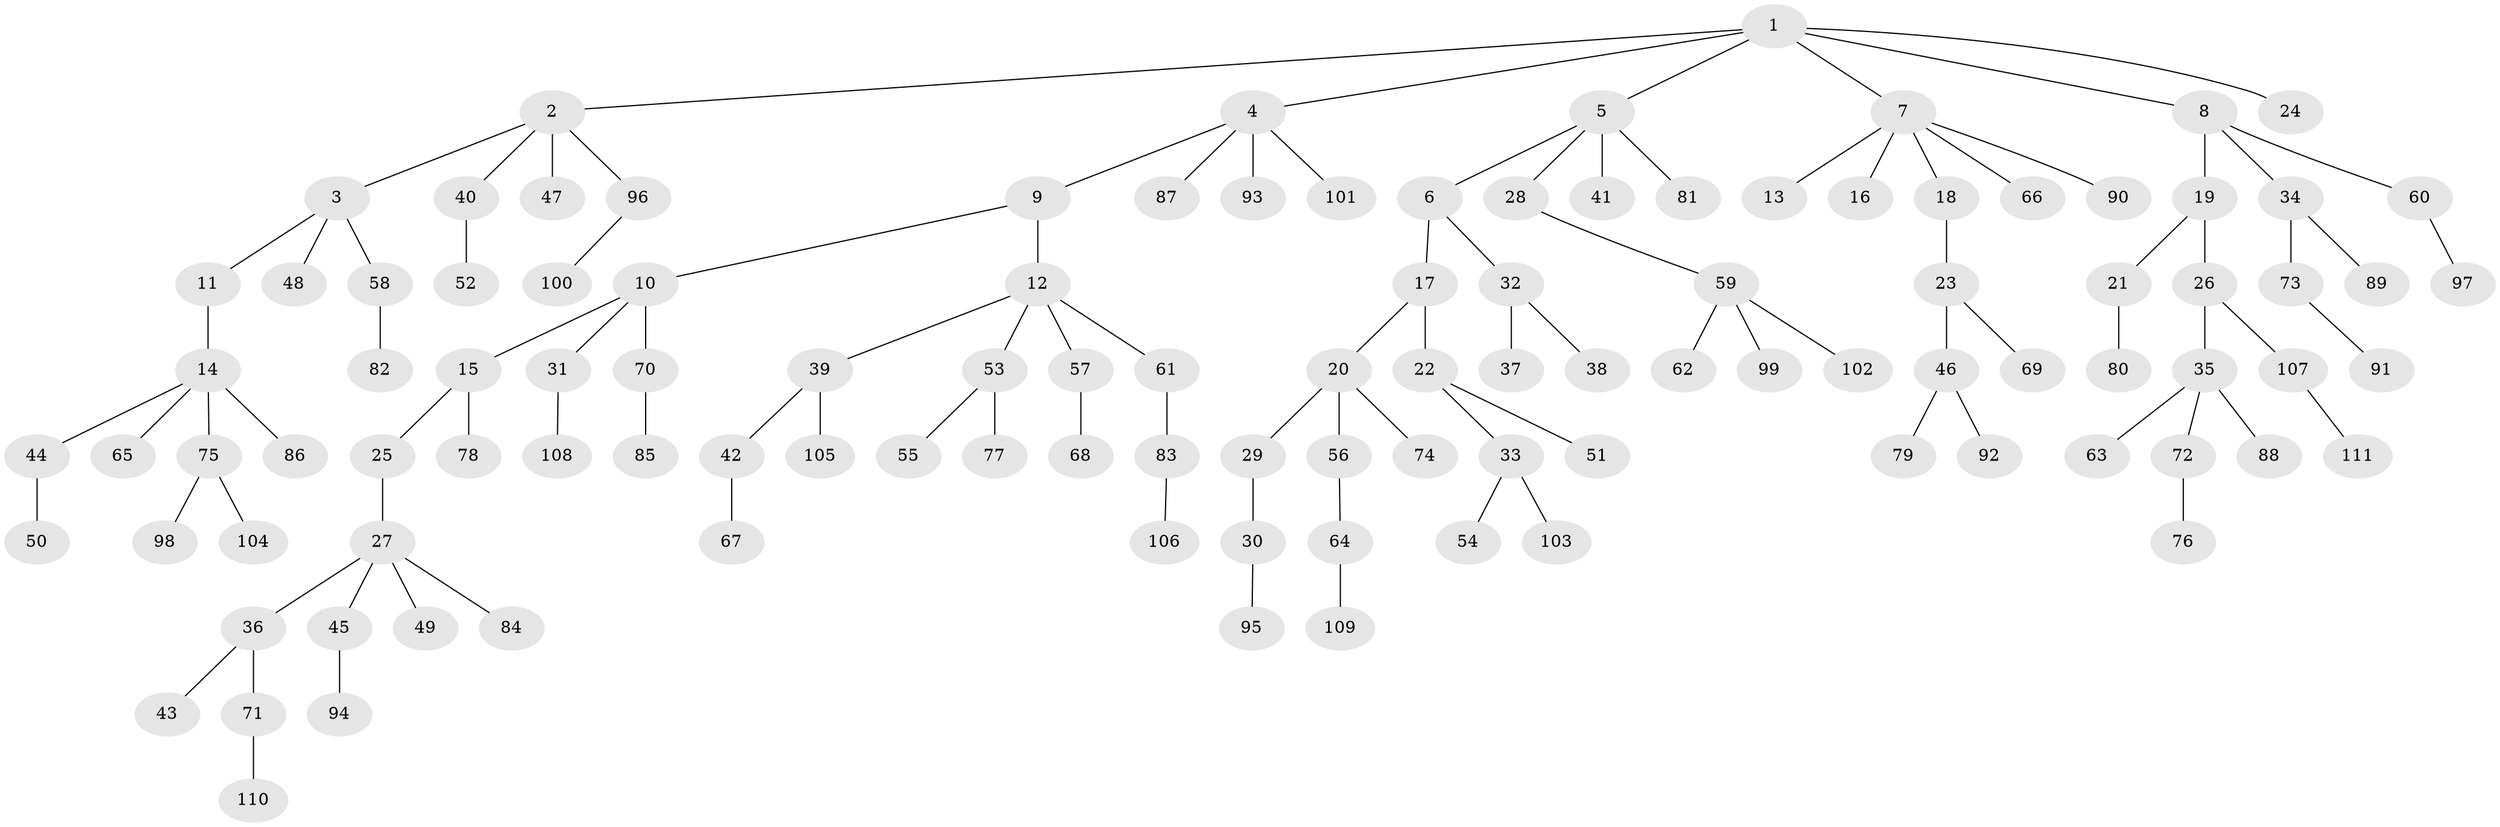 // coarse degree distribution, {4: 0.07142857142857142, 5: 0.05357142857142857, 2: 0.2857142857142857, 1: 0.4642857142857143, 3: 0.125}
// Generated by graph-tools (version 1.1) at 2025/37/03/04/25 23:37:27]
// undirected, 111 vertices, 110 edges
graph export_dot {
  node [color=gray90,style=filled];
  1;
  2;
  3;
  4;
  5;
  6;
  7;
  8;
  9;
  10;
  11;
  12;
  13;
  14;
  15;
  16;
  17;
  18;
  19;
  20;
  21;
  22;
  23;
  24;
  25;
  26;
  27;
  28;
  29;
  30;
  31;
  32;
  33;
  34;
  35;
  36;
  37;
  38;
  39;
  40;
  41;
  42;
  43;
  44;
  45;
  46;
  47;
  48;
  49;
  50;
  51;
  52;
  53;
  54;
  55;
  56;
  57;
  58;
  59;
  60;
  61;
  62;
  63;
  64;
  65;
  66;
  67;
  68;
  69;
  70;
  71;
  72;
  73;
  74;
  75;
  76;
  77;
  78;
  79;
  80;
  81;
  82;
  83;
  84;
  85;
  86;
  87;
  88;
  89;
  90;
  91;
  92;
  93;
  94;
  95;
  96;
  97;
  98;
  99;
  100;
  101;
  102;
  103;
  104;
  105;
  106;
  107;
  108;
  109;
  110;
  111;
  1 -- 2;
  1 -- 4;
  1 -- 5;
  1 -- 7;
  1 -- 8;
  1 -- 24;
  2 -- 3;
  2 -- 40;
  2 -- 47;
  2 -- 96;
  3 -- 11;
  3 -- 48;
  3 -- 58;
  4 -- 9;
  4 -- 87;
  4 -- 93;
  4 -- 101;
  5 -- 6;
  5 -- 28;
  5 -- 41;
  5 -- 81;
  6 -- 17;
  6 -- 32;
  7 -- 13;
  7 -- 16;
  7 -- 18;
  7 -- 66;
  7 -- 90;
  8 -- 19;
  8 -- 34;
  8 -- 60;
  9 -- 10;
  9 -- 12;
  10 -- 15;
  10 -- 31;
  10 -- 70;
  11 -- 14;
  12 -- 39;
  12 -- 53;
  12 -- 57;
  12 -- 61;
  14 -- 44;
  14 -- 65;
  14 -- 75;
  14 -- 86;
  15 -- 25;
  15 -- 78;
  17 -- 20;
  17 -- 22;
  18 -- 23;
  19 -- 21;
  19 -- 26;
  20 -- 29;
  20 -- 56;
  20 -- 74;
  21 -- 80;
  22 -- 33;
  22 -- 51;
  23 -- 46;
  23 -- 69;
  25 -- 27;
  26 -- 35;
  26 -- 107;
  27 -- 36;
  27 -- 45;
  27 -- 49;
  27 -- 84;
  28 -- 59;
  29 -- 30;
  30 -- 95;
  31 -- 108;
  32 -- 37;
  32 -- 38;
  33 -- 54;
  33 -- 103;
  34 -- 73;
  34 -- 89;
  35 -- 63;
  35 -- 72;
  35 -- 88;
  36 -- 43;
  36 -- 71;
  39 -- 42;
  39 -- 105;
  40 -- 52;
  42 -- 67;
  44 -- 50;
  45 -- 94;
  46 -- 79;
  46 -- 92;
  53 -- 55;
  53 -- 77;
  56 -- 64;
  57 -- 68;
  58 -- 82;
  59 -- 62;
  59 -- 99;
  59 -- 102;
  60 -- 97;
  61 -- 83;
  64 -- 109;
  70 -- 85;
  71 -- 110;
  72 -- 76;
  73 -- 91;
  75 -- 98;
  75 -- 104;
  83 -- 106;
  96 -- 100;
  107 -- 111;
}
